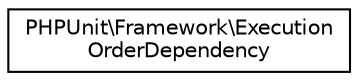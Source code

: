 digraph "Graphical Class Hierarchy"
{
  edge [fontname="Helvetica",fontsize="10",labelfontname="Helvetica",labelfontsize="10"];
  node [fontname="Helvetica",fontsize="10",shape=record];
  rankdir="LR";
  Node0 [label="PHPUnit\\Framework\\Execution\lOrderDependency",height=0.2,width=0.4,color="black", fillcolor="white", style="filled",URL="$classPHPUnit_1_1Framework_1_1ExecutionOrderDependency.html"];
}

